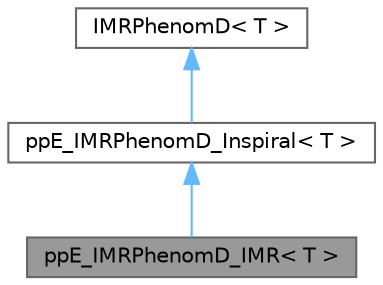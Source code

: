 digraph "ppE_IMRPhenomD_IMR&lt; T &gt;"
{
 // LATEX_PDF_SIZE
  bgcolor="transparent";
  edge [fontname=Helvetica,fontsize=10,labelfontname=Helvetica,labelfontsize=10];
  node [fontname=Helvetica,fontsize=10,shape=box,height=0.2,width=0.4];
  Node1 [label="ppE_IMRPhenomD_IMR\< T \>",height=0.2,width=0.4,color="gray40", fillcolor="grey60", style="filled", fontcolor="black",tooltip=" "];
  Node2 -> Node1 [dir="back",color="steelblue1",style="solid"];
  Node2 [label="ppE_IMRPhenomD_Inspiral\< T \>",height=0.2,width=0.4,color="gray40", fillcolor="white", style="filled",URL="$classppE__IMRPhenomD__Inspiral.html",tooltip=" "];
  Node3 -> Node2 [dir="back",color="steelblue1",style="solid"];
  Node3 [label="IMRPhenomD\< T \>",height=0.2,width=0.4,color="gray40", fillcolor="white", style="filled",tooltip=" "];
}
